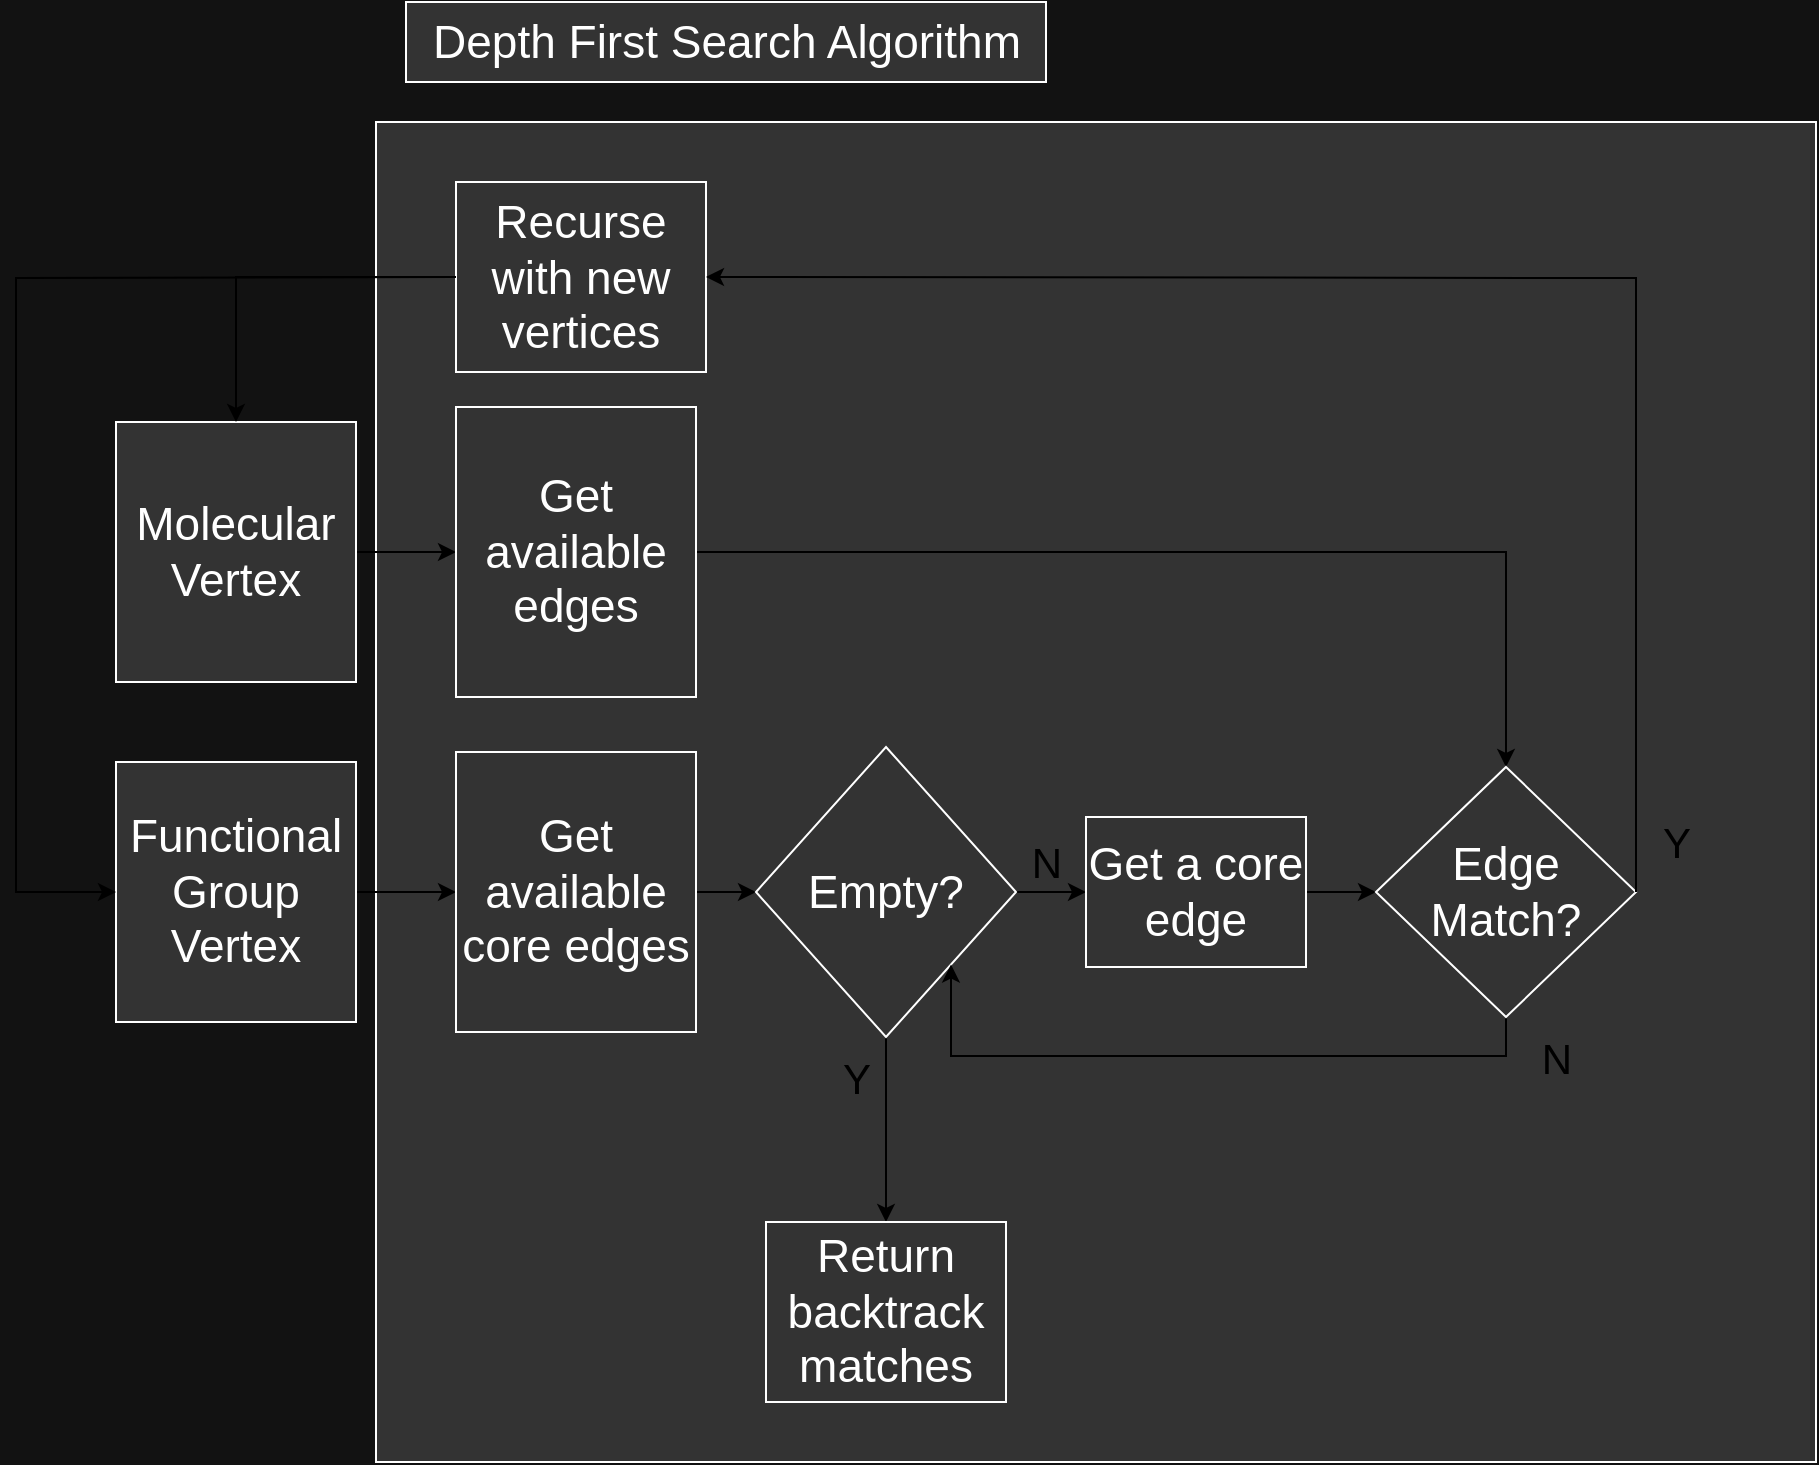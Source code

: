 <mxfile version="20.2.8" type="device"><diagram id="wKJy1GKXMYPHrQkT_KPz" name="Page-1"><mxGraphModel dx="2523" dy="979" grid="1" gridSize="10" guides="1" tooltips="1" connect="1" arrows="1" fold="1" page="1" pageScale="1" pageWidth="850" pageHeight="1100" background="#121212" math="0" shadow="0"><root><mxCell id="0"/><mxCell id="1" parent="0"/><mxCell id="Om_H3lkYVT3XVJtF-sXI-12" value="&lt;font style=&quot;font-size: 23px;&quot;&gt;Depth First Search Algorithm&lt;/font&gt;" style="text;html=1;align=center;verticalAlign=middle;resizable=0;points=[];autosize=1;strokeColor=#FFFFFF;fillColor=#333333;fontSize=23;fontColor=#FFFFFF;labelBorderColor=none;labelBackgroundColor=none;" parent="1" vertex="1"><mxGeometry x="-585" y="1030" width="320" height="40" as="geometry"/></mxCell><mxCell id="Om_H3lkYVT3XVJtF-sXI-13" value="" style="rounded=0;whiteSpace=wrap;html=1;fillColor=#333333;fontColor=#FFFFFF;labelBorderColor=none;labelBackgroundColor=none;strokeColor=#FFFFFF;" parent="1" vertex="1"><mxGeometry x="-600" y="1090" width="720" height="670" as="geometry"/></mxCell><mxCell id="pLubff7F0Pqb3puR4zo6-6" value="" style="edgeStyle=orthogonalEdgeStyle;rounded=0;orthogonalLoop=1;jettySize=auto;html=1;" edge="1" parent="1" source="v5hAMVKHcW1RVNQWEa6Z-1" target="v5hAMVKHcW1RVNQWEa6Z-9"><mxGeometry relative="1" as="geometry"/></mxCell><mxCell id="v5hAMVKHcW1RVNQWEa6Z-1" value="&lt;span style=&quot;font-size: 23px;&quot;&gt;Molecular Vertex&lt;/span&gt;" style="rounded=0;whiteSpace=wrap;html=1;fillColor=#333333;fontColor=#FFFFFF;labelBorderColor=none;labelBackgroundColor=none;strokeColor=#FFFFFF;" parent="1" vertex="1"><mxGeometry x="-730" y="1240" width="120" height="130" as="geometry"/></mxCell><mxCell id="pLubff7F0Pqb3puR4zo6-22" value="" style="edgeStyle=orthogonalEdgeStyle;rounded=0;orthogonalLoop=1;jettySize=auto;html=1;fontSize=21;entryX=0.5;entryY=0;entryDx=0;entryDy=0;" edge="1" parent="1" source="v5hAMVKHcW1RVNQWEa6Z-9" target="pLubff7F0Pqb3puR4zo6-28"><mxGeometry relative="1" as="geometry"><mxPoint x="-135" y="1402.5" as="targetPoint"/></mxGeometry></mxCell><mxCell id="v5hAMVKHcW1RVNQWEa6Z-9" value="Get available edges" style="rounded=0;whiteSpace=wrap;html=1;fillColor=#333333;fontColor=#FFFFFF;labelBorderColor=none;labelBackgroundColor=none;strokeColor=#FFFFFF;fontSize=23;" parent="1" vertex="1"><mxGeometry x="-560" y="1232.5" width="120" height="145" as="geometry"/></mxCell><mxCell id="pLubff7F0Pqb3puR4zo6-9" value="" style="edgeStyle=orthogonalEdgeStyle;rounded=0;orthogonalLoop=1;jettySize=auto;html=1;" edge="1" parent="1" source="pLubff7F0Pqb3puR4zo6-3" target="pLubff7F0Pqb3puR4zo6-8"><mxGeometry relative="1" as="geometry"/></mxCell><mxCell id="pLubff7F0Pqb3puR4zo6-3" value="&lt;span style=&quot;font-size: 23px;&quot;&gt;Functional Group Vertex&lt;/span&gt;" style="rounded=0;whiteSpace=wrap;html=1;fillColor=#333333;fontColor=#FFFFFF;labelBorderColor=none;labelBackgroundColor=none;strokeColor=#FFFFFF;" vertex="1" parent="1"><mxGeometry x="-730" y="1410" width="120" height="130" as="geometry"/></mxCell><mxCell id="pLubff7F0Pqb3puR4zo6-11" value="" style="edgeStyle=orthogonalEdgeStyle;rounded=0;orthogonalLoop=1;jettySize=auto;html=1;" edge="1" parent="1" source="pLubff7F0Pqb3puR4zo6-8" target="pLubff7F0Pqb3puR4zo6-10"><mxGeometry relative="1" as="geometry"/></mxCell><mxCell id="pLubff7F0Pqb3puR4zo6-8" value="Get available core edges" style="rounded=0;whiteSpace=wrap;html=1;fillColor=#333333;fontColor=#FFFFFF;labelBorderColor=none;labelBackgroundColor=none;strokeColor=#FFFFFF;fontSize=23;" vertex="1" parent="1"><mxGeometry x="-560" y="1405" width="120" height="140" as="geometry"/></mxCell><mxCell id="pLubff7F0Pqb3puR4zo6-19" value="" style="edgeStyle=orthogonalEdgeStyle;rounded=0;orthogonalLoop=1;jettySize=auto;html=1;entryX=0;entryY=0.5;entryDx=0;entryDy=0;" edge="1" parent="1" source="pLubff7F0Pqb3puR4zo6-10" target="pLubff7F0Pqb3puR4zo6-24"><mxGeometry relative="1" as="geometry"><mxPoint x="-195" y="1475" as="targetPoint"/></mxGeometry></mxCell><mxCell id="pLubff7F0Pqb3puR4zo6-46" value="" style="edgeStyle=orthogonalEdgeStyle;rounded=0;orthogonalLoop=1;jettySize=auto;html=1;fontSize=21;" edge="1" parent="1" source="pLubff7F0Pqb3puR4zo6-10" target="pLubff7F0Pqb3puR4zo6-45"><mxGeometry relative="1" as="geometry"/></mxCell><mxCell id="pLubff7F0Pqb3puR4zo6-10" value="Empty?" style="rhombus;whiteSpace=wrap;html=1;fontSize=23;fillColor=#333333;strokeColor=#FFFFFF;fontColor=#FFFFFF;rounded=0;labelBorderColor=none;labelBackgroundColor=none;" vertex="1" parent="1"><mxGeometry x="-410" y="1402.5" width="130" height="145" as="geometry"/></mxCell><mxCell id="pLubff7F0Pqb3puR4zo6-20" value="&lt;font style=&quot;font-size: 21px;&quot;&gt;N&lt;/font&gt;" style="text;html=1;align=center;verticalAlign=middle;resizable=0;points=[];autosize=1;strokeColor=none;fillColor=none;" vertex="1" parent="1"><mxGeometry x="-285" y="1440" width="40" height="40" as="geometry"/></mxCell><mxCell id="pLubff7F0Pqb3puR4zo6-29" value="" style="edgeStyle=orthogonalEdgeStyle;rounded=0;orthogonalLoop=1;jettySize=auto;html=1;fontSize=21;" edge="1" parent="1" source="pLubff7F0Pqb3puR4zo6-24" target="pLubff7F0Pqb3puR4zo6-28"><mxGeometry relative="1" as="geometry"/></mxCell><mxCell id="pLubff7F0Pqb3puR4zo6-24" value="Get a core edge" style="rounded=0;whiteSpace=wrap;html=1;fillColor=#333333;fontColor=#FFFFFF;labelBorderColor=none;labelBackgroundColor=none;strokeColor=#FFFFFF;fontSize=23;" vertex="1" parent="1"><mxGeometry x="-245" y="1437.5" width="110" height="75" as="geometry"/></mxCell><mxCell id="pLubff7F0Pqb3puR4zo6-57" value="" style="edgeStyle=orthogonalEdgeStyle;rounded=0;orthogonalLoop=1;jettySize=auto;html=1;fontSize=21;entryX=1;entryY=1;entryDx=0;entryDy=0;" edge="1" parent="1" source="pLubff7F0Pqb3puR4zo6-28" target="pLubff7F0Pqb3puR4zo6-10"><mxGeometry relative="1" as="geometry"><mxPoint x="-35.0" y="1617.5" as="targetPoint"/><Array as="points"><mxPoint x="-35" y="1557"/><mxPoint x="-312" y="1557"/></Array></mxGeometry></mxCell><mxCell id="pLubff7F0Pqb3puR4zo6-28" value="Edge Match?" style="rhombus;whiteSpace=wrap;html=1;fontSize=23;fillColor=#333333;strokeColor=#FFFFFF;fontColor=#FFFFFF;rounded=0;labelBorderColor=none;labelBackgroundColor=none;" vertex="1" parent="1"><mxGeometry x="-100" y="1412.5" width="130" height="125" as="geometry"/></mxCell><mxCell id="pLubff7F0Pqb3puR4zo6-32" value="&lt;font style=&quot;font-size: 21px;&quot;&gt;Y&lt;/font&gt;" style="text;html=1;align=center;verticalAlign=middle;resizable=0;points=[];autosize=1;strokeColor=none;fillColor=none;" vertex="1" parent="1"><mxGeometry x="30" y="1430" width="40" height="40" as="geometry"/></mxCell><mxCell id="pLubff7F0Pqb3puR4zo6-48" value="" style="edgeStyle=orthogonalEdgeStyle;rounded=0;orthogonalLoop=1;jettySize=auto;html=1;fontSize=21;entryX=0.5;entryY=0;entryDx=0;entryDy=0;" edge="1" parent="1" source="pLubff7F0Pqb3puR4zo6-38" target="v5hAMVKHcW1RVNQWEa6Z-1"><mxGeometry relative="1" as="geometry"><mxPoint x="-640" y="1167.5" as="targetPoint"/></mxGeometry></mxCell><mxCell id="pLubff7F0Pqb3puR4zo6-38" value="Recurse with new vertices" style="rounded=0;whiteSpace=wrap;html=1;fillColor=#333333;fontColor=#FFFFFF;labelBorderColor=none;labelBackgroundColor=none;strokeColor=#FFFFFF;fontSize=23;" vertex="1" parent="1"><mxGeometry x="-560" y="1120" width="125" height="95" as="geometry"/></mxCell><mxCell id="pLubff7F0Pqb3puR4zo6-44" value="&lt;font style=&quot;font-size: 21px;&quot;&gt;Y&lt;/font&gt;" style="text;html=1;align=center;verticalAlign=middle;resizable=0;points=[];autosize=1;strokeColor=none;fillColor=none;" vertex="1" parent="1"><mxGeometry x="-380" y="1547.5" width="40" height="40" as="geometry"/></mxCell><mxCell id="pLubff7F0Pqb3puR4zo6-45" value="Return backtrack matches" style="whiteSpace=wrap;html=1;fontSize=23;fillColor=#333333;strokeColor=#FFFFFF;fontColor=#FFFFFF;rounded=0;labelBorderColor=none;labelBackgroundColor=none;" vertex="1" parent="1"><mxGeometry x="-405" y="1640" width="120" height="90" as="geometry"/></mxCell><mxCell id="pLubff7F0Pqb3puR4zo6-49" value="" style="endArrow=classic;html=1;rounded=0;fontSize=21;entryX=0;entryY=0.5;entryDx=0;entryDy=0;exitX=0;exitY=0.5;exitDx=0;exitDy=0;" edge="1" parent="1" source="pLubff7F0Pqb3puR4zo6-38" target="pLubff7F0Pqb3puR4zo6-3"><mxGeometry width="50" height="50" relative="1" as="geometry"><mxPoint x="-430" y="1470" as="sourcePoint"/><mxPoint x="-380" y="1420" as="targetPoint"/><Array as="points"><mxPoint x="-780" y="1168"/><mxPoint x="-780" y="1475"/></Array></mxGeometry></mxCell><mxCell id="pLubff7F0Pqb3puR4zo6-51" value="" style="endArrow=classic;html=1;rounded=0;fontSize=21;entryX=1;entryY=0.5;entryDx=0;entryDy=0;" edge="1" parent="1" target="pLubff7F0Pqb3puR4zo6-38"><mxGeometry width="50" height="50" relative="1" as="geometry"><mxPoint x="30" y="1475" as="sourcePoint"/><mxPoint x="-380" y="1420" as="targetPoint"/><Array as="points"><mxPoint x="30" y="1168"/></Array></mxGeometry></mxCell><mxCell id="pLubff7F0Pqb3puR4zo6-54" value="&lt;font style=&quot;font-size: 21px;&quot;&gt;N&lt;/font&gt;" style="text;html=1;align=center;verticalAlign=middle;resizable=0;points=[];autosize=1;strokeColor=none;fillColor=none;" vertex="1" parent="1"><mxGeometry x="-30" y="1537.5" width="40" height="40" as="geometry"/></mxCell></root></mxGraphModel></diagram></mxfile>